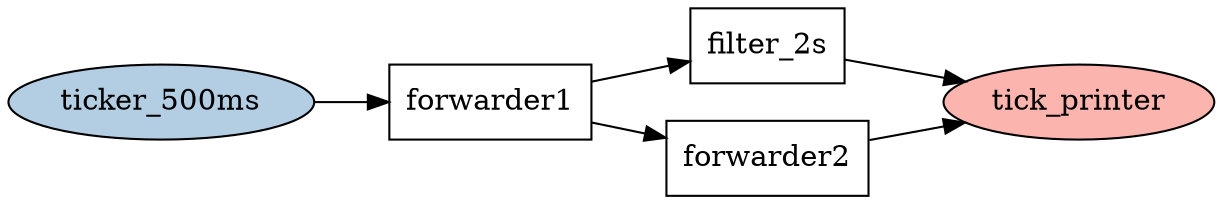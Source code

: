 digraph G {
  rankdir=LR;
  node [shape=box, colorscheme=pastel13];

  ticker_500ms -> forwarder1
  ticker_500ms [shape=oval,fillcolor=2,style=radial];
  filter_2s -> tick_printer
  tick_printer [shape=oval,fillcolor=1,style=radial];
  forwarder1 -> filter_2s
  forwarder1 -> forwarder2
  forwarder2 -> tick_printer
  tick_printer [shape=oval,fillcolor=1,style=radial];
}
